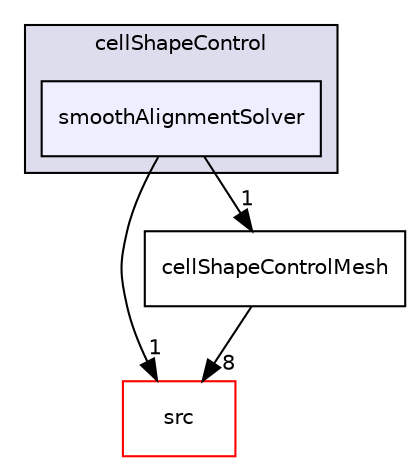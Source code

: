 digraph "applications/utilities/mesh/generation/foamyMesh/conformalVoronoiMesh/cellShapeControl/smoothAlignmentSolver" {
  bgcolor=transparent;
  compound=true
  node [ fontsize="10", fontname="Helvetica"];
  edge [ labelfontsize="10", labelfontname="Helvetica"];
  subgraph clusterdir_5088df82dcf25da56e0bc3a1a53ca996 {
    graph [ bgcolor="#ddddee", pencolor="black", label="cellShapeControl" fontname="Helvetica", fontsize="10", URL="dir_5088df82dcf25da56e0bc3a1a53ca996.html"]
  dir_d727fac05859cbb101df3a26f7e610b7 [shape=box, label="smoothAlignmentSolver", style="filled", fillcolor="#eeeeff", pencolor="black", URL="dir_d727fac05859cbb101df3a26f7e610b7.html"];
  }
  dir_68267d1309a1af8e8297ef4c3efbcdba [shape=box label="src" color="red" URL="dir_68267d1309a1af8e8297ef4c3efbcdba.html"];
  dir_fd5fe15316df322b328286394841bb09 [shape=box label="cellShapeControlMesh" URL="dir_fd5fe15316df322b328286394841bb09.html"];
  dir_d727fac05859cbb101df3a26f7e610b7->dir_68267d1309a1af8e8297ef4c3efbcdba [headlabel="1", labeldistance=1.5 headhref="dir_000522_000737.html"];
  dir_d727fac05859cbb101df3a26f7e610b7->dir_fd5fe15316df322b328286394841bb09 [headlabel="1", labeldistance=1.5 headhref="dir_000522_000516.html"];
  dir_fd5fe15316df322b328286394841bb09->dir_68267d1309a1af8e8297ef4c3efbcdba [headlabel="8", labeldistance=1.5 headhref="dir_000516_000737.html"];
}
